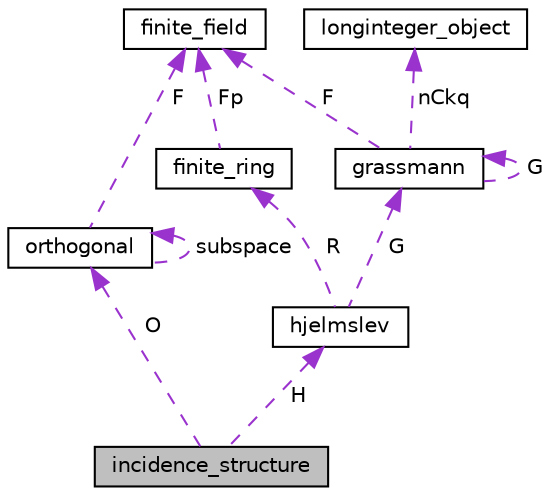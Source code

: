 digraph "incidence_structure"
{
  edge [fontname="Helvetica",fontsize="10",labelfontname="Helvetica",labelfontsize="10"];
  node [fontname="Helvetica",fontsize="10",shape=record];
  Node1 [label="incidence_structure",height=0.2,width=0.4,color="black", fillcolor="grey75", style="filled", fontcolor="black"];
  Node2 -> Node1 [dir="back",color="darkorchid3",fontsize="10",style="dashed",label=" H" ,fontname="Helvetica"];
  Node2 [label="hjelmslev",height=0.2,width=0.4,color="black", fillcolor="white", style="filled",URL="$d3/d21/classhjelmslev.html"];
  Node3 -> Node2 [dir="back",color="darkorchid3",fontsize="10",style="dashed",label=" R" ,fontname="Helvetica"];
  Node3 [label="finite_ring",height=0.2,width=0.4,color="black", fillcolor="white", style="filled",URL="$d9/d43/classfinite__ring.html"];
  Node4 -> Node3 [dir="back",color="darkorchid3",fontsize="10",style="dashed",label=" Fp" ,fontname="Helvetica"];
  Node4 [label="finite_field",height=0.2,width=0.4,color="black", fillcolor="white", style="filled",URL="$df/d5a/classfinite__field.html"];
  Node5 -> Node2 [dir="back",color="darkorchid3",fontsize="10",style="dashed",label=" G" ,fontname="Helvetica"];
  Node5 [label="grassmann",height=0.2,width=0.4,color="black", fillcolor="white", style="filled",URL="$df/d02/classgrassmann.html"];
  Node6 -> Node5 [dir="back",color="darkorchid3",fontsize="10",style="dashed",label=" nCkq" ,fontname="Helvetica"];
  Node6 [label="longinteger_object",height=0.2,width=0.4,color="black", fillcolor="white", style="filled",URL="$dd/d7e/classlonginteger__object.html"];
  Node5 -> Node5 [dir="back",color="darkorchid3",fontsize="10",style="dashed",label=" G" ,fontname="Helvetica"];
  Node4 -> Node5 [dir="back",color="darkorchid3",fontsize="10",style="dashed",label=" F" ,fontname="Helvetica"];
  Node7 -> Node1 [dir="back",color="darkorchid3",fontsize="10",style="dashed",label=" O" ,fontname="Helvetica"];
  Node7 [label="orthogonal",height=0.2,width=0.4,color="black", fillcolor="white", style="filled",URL="$d7/daa/classorthogonal.html"];
  Node7 -> Node7 [dir="back",color="darkorchid3",fontsize="10",style="dashed",label=" subspace" ,fontname="Helvetica"];
  Node4 -> Node7 [dir="back",color="darkorchid3",fontsize="10",style="dashed",label=" F" ,fontname="Helvetica"];
}

